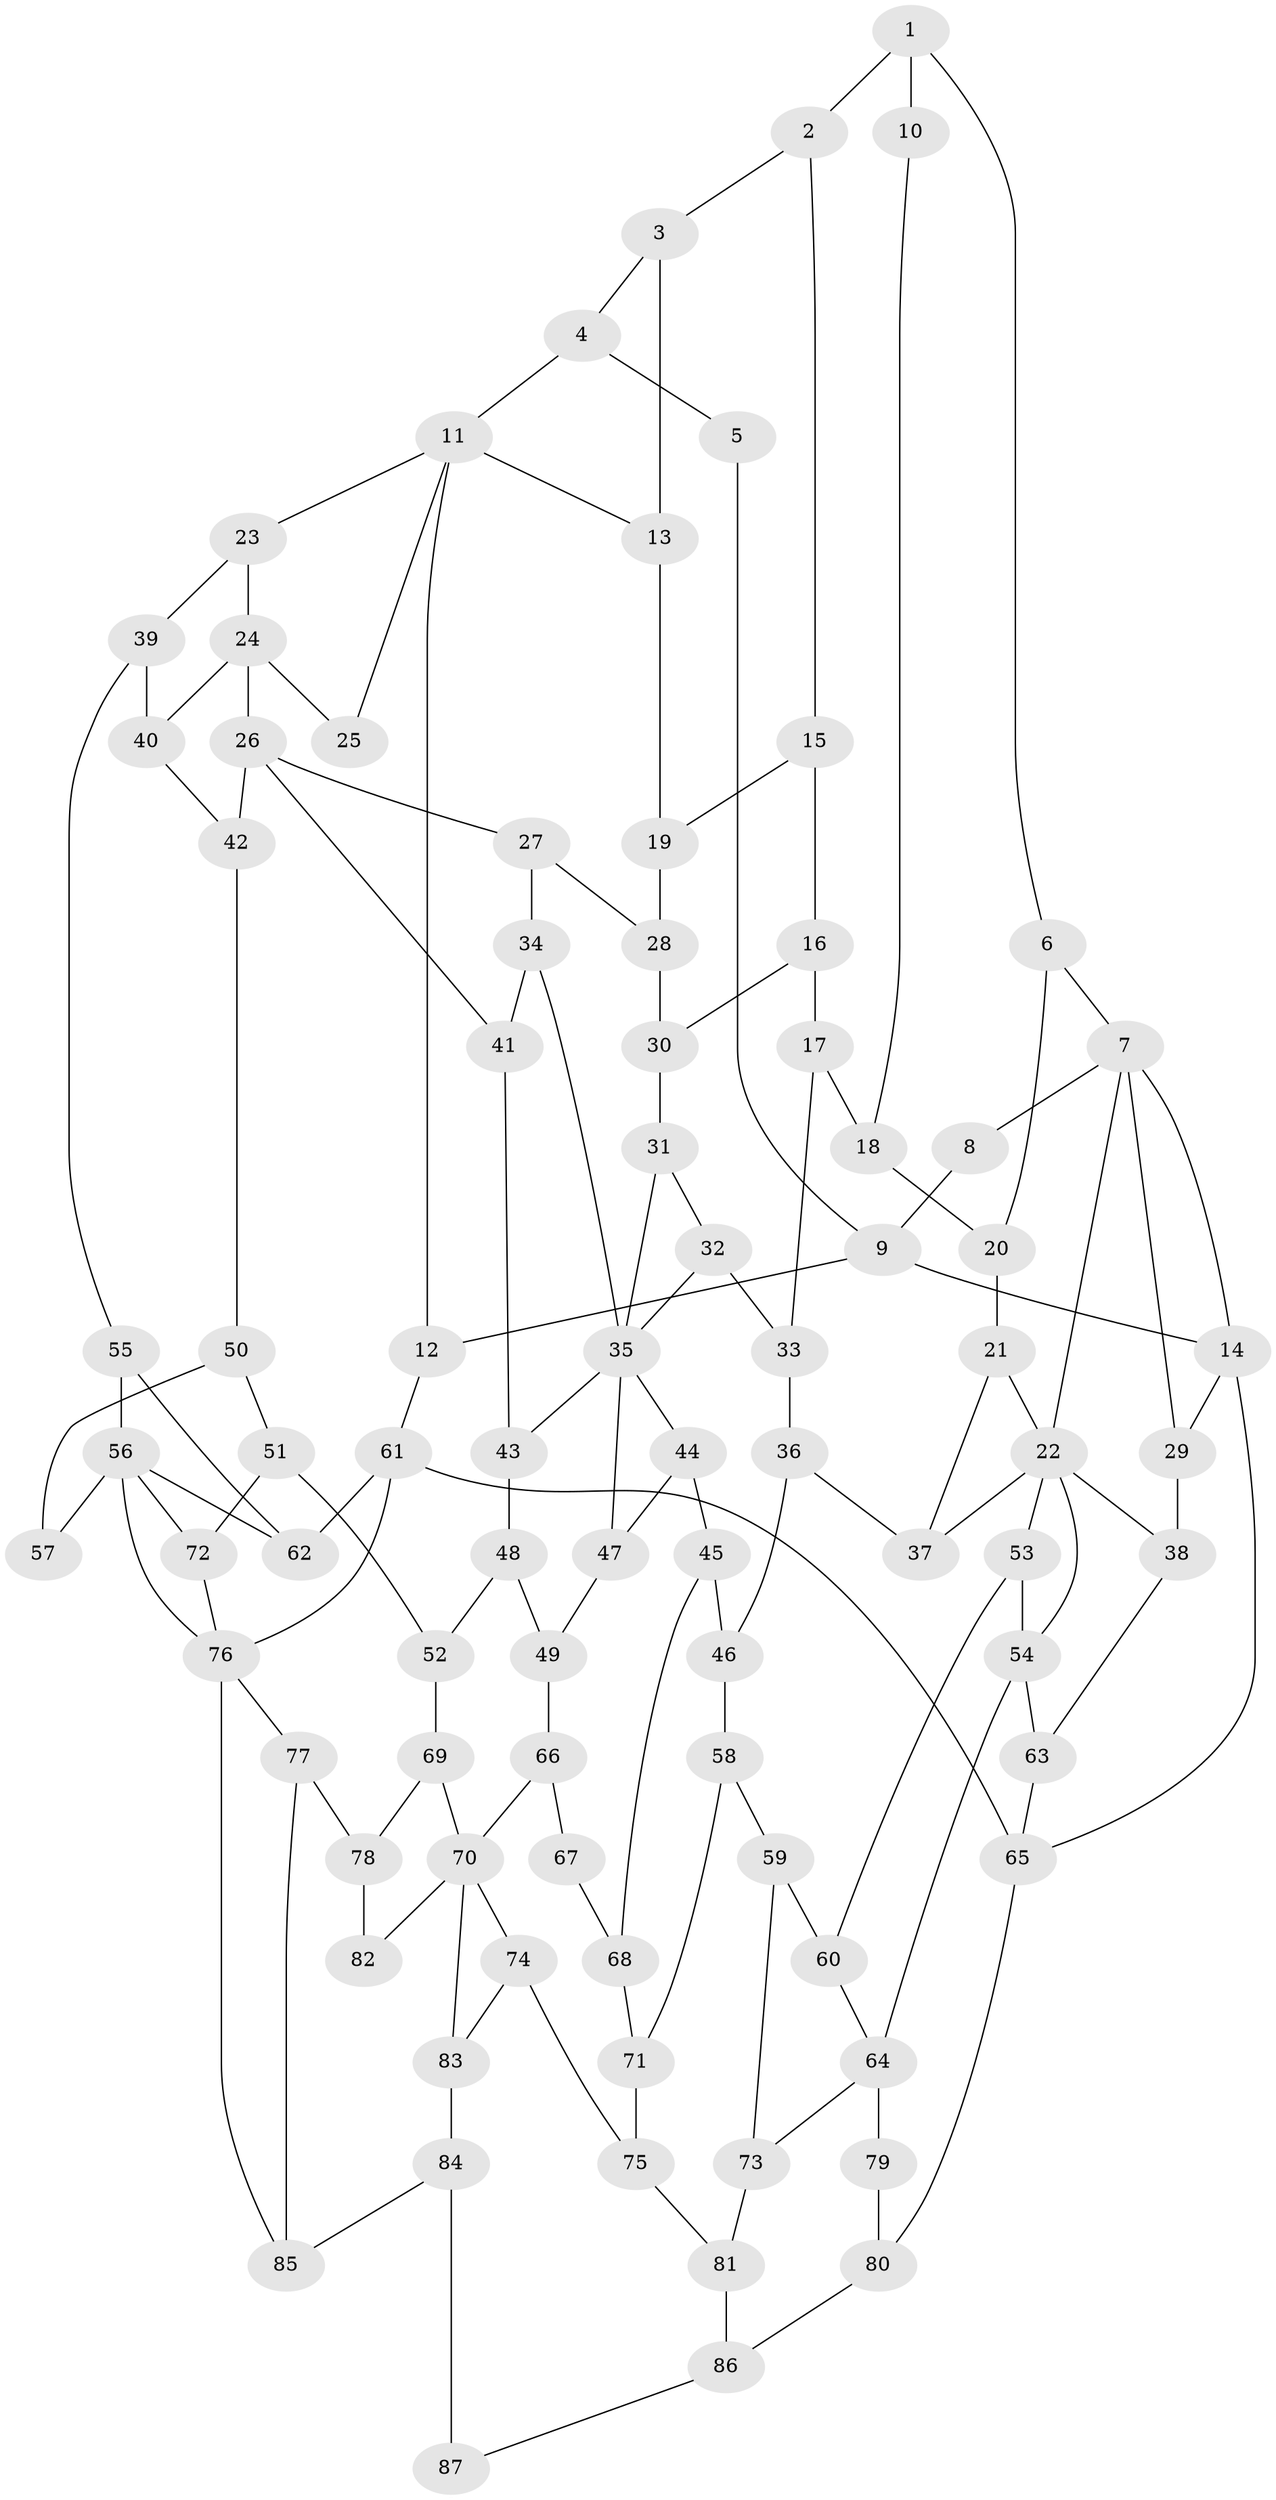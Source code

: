 // original degree distribution, {3: 0.024390243902439025, 5: 0.5609756097560976, 4: 0.21138211382113822, 6: 0.2032520325203252}
// Generated by graph-tools (version 1.1) at 2025/54/03/04/25 22:54:21]
// undirected, 87 vertices, 138 edges
graph export_dot {
  node [color=gray90,style=filled];
  1;
  2;
  3;
  4;
  5;
  6;
  7;
  8;
  9;
  10;
  11;
  12;
  13;
  14;
  15;
  16;
  17;
  18;
  19;
  20;
  21;
  22;
  23;
  24;
  25;
  26;
  27;
  28;
  29;
  30;
  31;
  32;
  33;
  34;
  35;
  36;
  37;
  38;
  39;
  40;
  41;
  42;
  43;
  44;
  45;
  46;
  47;
  48;
  49;
  50;
  51;
  52;
  53;
  54;
  55;
  56;
  57;
  58;
  59;
  60;
  61;
  62;
  63;
  64;
  65;
  66;
  67;
  68;
  69;
  70;
  71;
  72;
  73;
  74;
  75;
  76;
  77;
  78;
  79;
  80;
  81;
  82;
  83;
  84;
  85;
  86;
  87;
  1 -- 2 [weight=1.0];
  1 -- 6 [weight=1.0];
  1 -- 10 [weight=2.0];
  2 -- 3 [weight=1.0];
  2 -- 15 [weight=1.0];
  3 -- 4 [weight=1.0];
  3 -- 13 [weight=1.0];
  4 -- 5 [weight=1.0];
  4 -- 11 [weight=1.0];
  5 -- 9 [weight=1.0];
  6 -- 7 [weight=1.0];
  6 -- 20 [weight=1.0];
  7 -- 8 [weight=2.0];
  7 -- 14 [weight=1.0];
  7 -- 22 [weight=1.0];
  7 -- 29 [weight=1.0];
  8 -- 9 [weight=1.0];
  9 -- 12 [weight=1.0];
  9 -- 14 [weight=1.0];
  10 -- 18 [weight=1.0];
  11 -- 12 [weight=2.0];
  11 -- 13 [weight=1.0];
  11 -- 23 [weight=1.0];
  11 -- 25 [weight=1.0];
  12 -- 61 [weight=1.0];
  13 -- 19 [weight=1.0];
  14 -- 29 [weight=1.0];
  14 -- 65 [weight=1.0];
  15 -- 16 [weight=1.0];
  15 -- 19 [weight=1.0];
  16 -- 17 [weight=1.0];
  16 -- 30 [weight=1.0];
  17 -- 18 [weight=1.0];
  17 -- 33 [weight=1.0];
  18 -- 20 [weight=1.0];
  19 -- 28 [weight=1.0];
  20 -- 21 [weight=1.0];
  21 -- 22 [weight=1.0];
  21 -- 37 [weight=1.0];
  22 -- 37 [weight=1.0];
  22 -- 38 [weight=1.0];
  22 -- 53 [weight=1.0];
  22 -- 54 [weight=1.0];
  23 -- 24 [weight=1.0];
  23 -- 39 [weight=1.0];
  24 -- 25 [weight=2.0];
  24 -- 26 [weight=2.0];
  24 -- 40 [weight=1.0];
  26 -- 27 [weight=1.0];
  26 -- 41 [weight=1.0];
  26 -- 42 [weight=1.0];
  27 -- 28 [weight=1.0];
  27 -- 34 [weight=1.0];
  28 -- 30 [weight=1.0];
  29 -- 38 [weight=1.0];
  30 -- 31 [weight=1.0];
  31 -- 32 [weight=1.0];
  31 -- 35 [weight=1.0];
  32 -- 33 [weight=1.0];
  32 -- 35 [weight=1.0];
  33 -- 36 [weight=1.0];
  34 -- 35 [weight=1.0];
  34 -- 41 [weight=1.0];
  35 -- 43 [weight=1.0];
  35 -- 44 [weight=1.0];
  35 -- 47 [weight=1.0];
  36 -- 37 [weight=1.0];
  36 -- 46 [weight=1.0];
  38 -- 63 [weight=1.0];
  39 -- 40 [weight=1.0];
  39 -- 55 [weight=1.0];
  40 -- 42 [weight=1.0];
  41 -- 43 [weight=1.0];
  42 -- 50 [weight=1.0];
  43 -- 48 [weight=1.0];
  44 -- 45 [weight=1.0];
  44 -- 47 [weight=1.0];
  45 -- 46 [weight=1.0];
  45 -- 68 [weight=1.0];
  46 -- 58 [weight=1.0];
  47 -- 49 [weight=1.0];
  48 -- 49 [weight=1.0];
  48 -- 52 [weight=1.0];
  49 -- 66 [weight=1.0];
  50 -- 51 [weight=1.0];
  50 -- 57 [weight=1.0];
  51 -- 52 [weight=1.0];
  51 -- 72 [weight=1.0];
  52 -- 69 [weight=1.0];
  53 -- 54 [weight=1.0];
  53 -- 60 [weight=1.0];
  54 -- 63 [weight=1.0];
  54 -- 64 [weight=2.0];
  55 -- 56 [weight=1.0];
  55 -- 62 [weight=1.0];
  56 -- 57 [weight=2.0];
  56 -- 62 [weight=1.0];
  56 -- 72 [weight=1.0];
  56 -- 76 [weight=1.0];
  58 -- 59 [weight=1.0];
  58 -- 71 [weight=1.0];
  59 -- 60 [weight=1.0];
  59 -- 73 [weight=1.0];
  60 -- 64 [weight=1.0];
  61 -- 62 [weight=1.0];
  61 -- 65 [weight=1.0];
  61 -- 76 [weight=1.0];
  63 -- 65 [weight=1.0];
  64 -- 73 [weight=1.0];
  64 -- 79 [weight=2.0];
  65 -- 80 [weight=1.0];
  66 -- 67 [weight=2.0];
  66 -- 70 [weight=2.0];
  67 -- 68 [weight=1.0];
  68 -- 71 [weight=1.0];
  69 -- 70 [weight=1.0];
  69 -- 78 [weight=1.0];
  70 -- 74 [weight=1.0];
  70 -- 82 [weight=1.0];
  70 -- 83 [weight=1.0];
  71 -- 75 [weight=1.0];
  72 -- 76 [weight=1.0];
  73 -- 81 [weight=1.0];
  74 -- 75 [weight=1.0];
  74 -- 83 [weight=1.0];
  75 -- 81 [weight=1.0];
  76 -- 77 [weight=1.0];
  76 -- 85 [weight=1.0];
  77 -- 78 [weight=1.0];
  77 -- 85 [weight=1.0];
  78 -- 82 [weight=1.0];
  79 -- 80 [weight=1.0];
  80 -- 86 [weight=1.0];
  81 -- 86 [weight=1.0];
  83 -- 84 [weight=1.0];
  84 -- 85 [weight=1.0];
  84 -- 87 [weight=2.0];
  86 -- 87 [weight=1.0];
}
